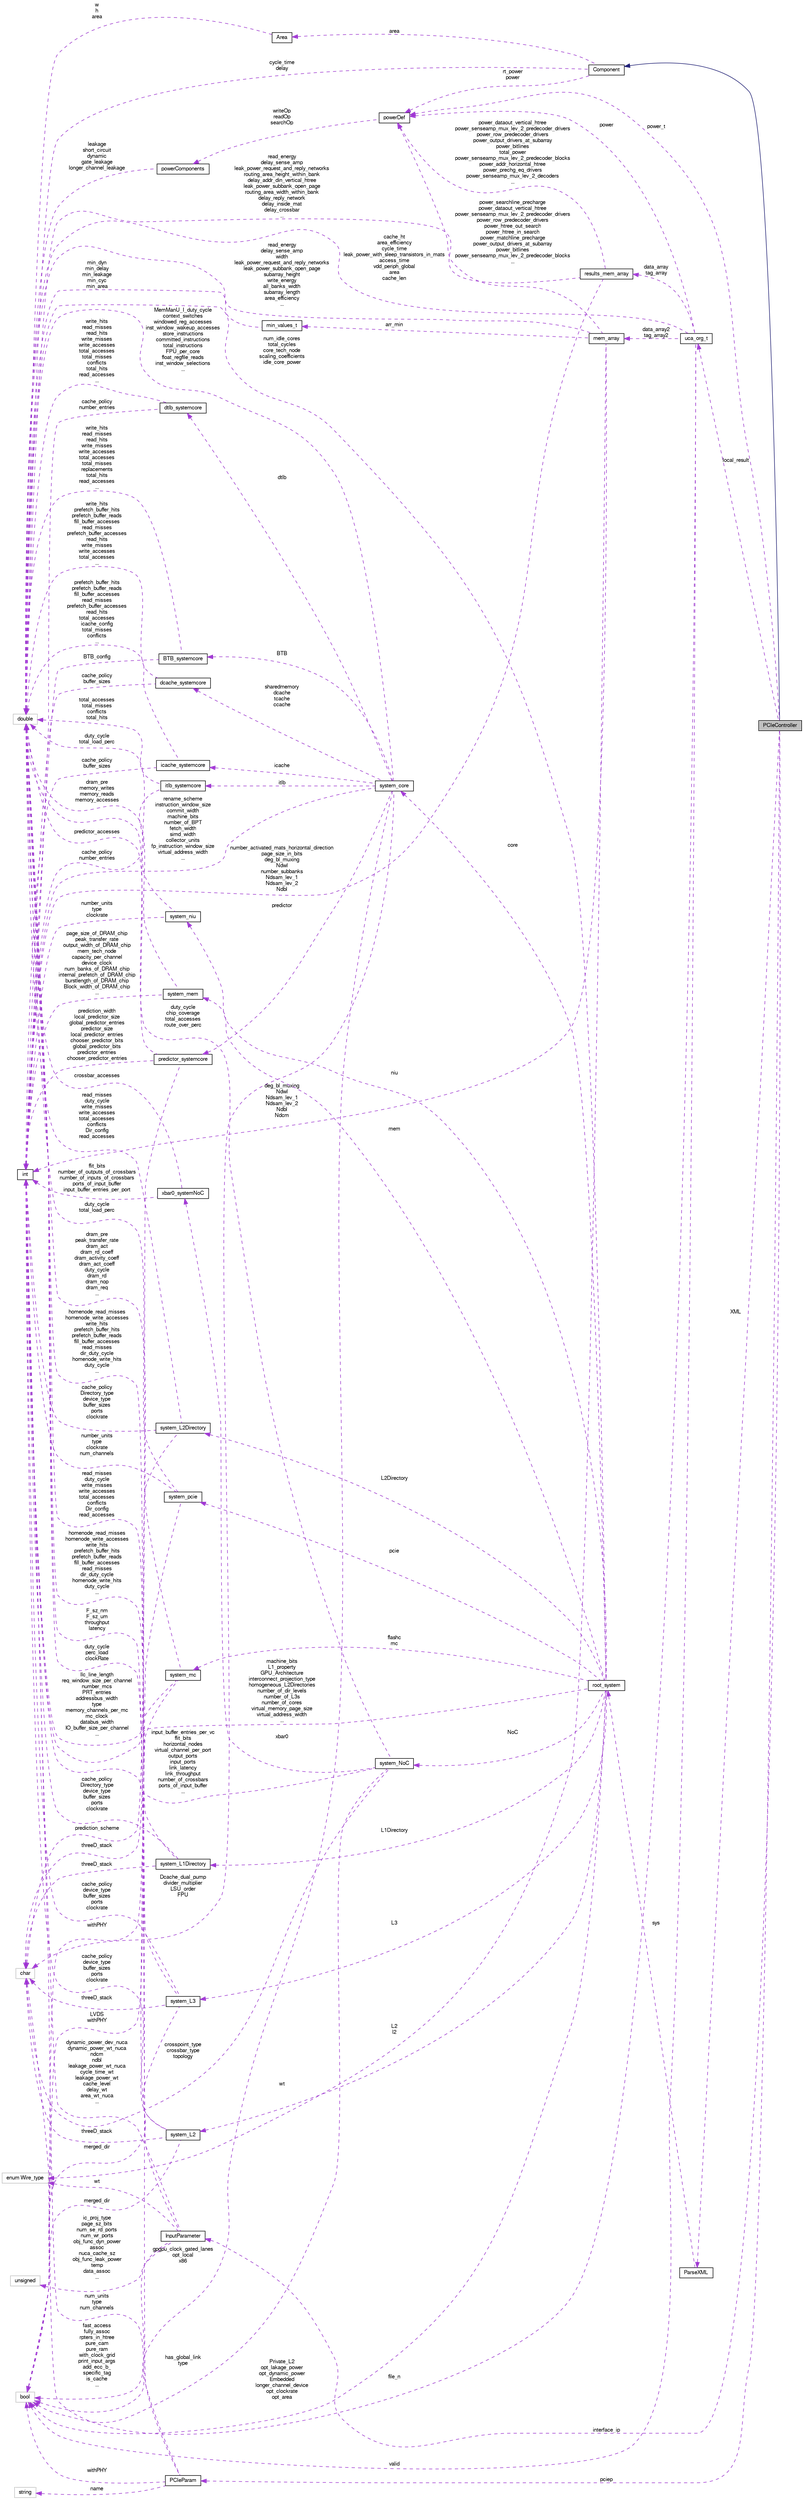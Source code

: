 digraph G
{
  bgcolor="transparent";
  edge [fontname="FreeSans",fontsize="10",labelfontname="FreeSans",labelfontsize="10"];
  node [fontname="FreeSans",fontsize="10",shape=record];
  rankdir=LR;
  Node1 [label="PCIeController",height=0.2,width=0.4,color="black", fillcolor="grey75", style="filled" fontcolor="black"];
  Node2 -> Node1 [dir=back,color="midnightblue",fontsize="10",style="solid",fontname="FreeSans"];
  Node2 [label="Component",height=0.2,width=0.4,color="black",URL="$classComponent.html"];
  Node3 -> Node2 [dir=back,color="darkorchid3",fontsize="10",style="dashed",label="cycle_time\ndelay",fontname="FreeSans"];
  Node3 [label="double",height=0.2,width=0.4,color="grey75"];
  Node4 -> Node2 [dir=back,color="darkorchid3",fontsize="10",style="dashed",label="rt_power\npower",fontname="FreeSans"];
  Node4 [label="powerDef",height=0.2,width=0.4,color="black",URL="$classpowerDef.html"];
  Node5 -> Node4 [dir=back,color="darkorchid3",fontsize="10",style="dashed",label="writeOp\nreadOp\nsearchOp",fontname="FreeSans"];
  Node5 [label="powerComponents",height=0.2,width=0.4,color="black",URL="$classpowerComponents.html"];
  Node3 -> Node5 [dir=back,color="darkorchid3",fontsize="10",style="dashed",label="leakage\nshort_circuit\ndynamic\ngate_leakage\nlonger_channel_leakage",fontname="FreeSans"];
  Node6 -> Node2 [dir=back,color="darkorchid3",fontsize="10",style="dashed",label="area",fontname="FreeSans"];
  Node6 [label="Area",height=0.2,width=0.4,color="black",URL="$classArea.html"];
  Node3 -> Node6 [dir=back,color="darkorchid3",fontsize="10",style="dashed",label="w\nh\narea",fontname="FreeSans"];
  Node7 -> Node1 [dir=back,color="darkorchid3",fontsize="10",style="dashed",label="local_result",fontname="FreeSans"];
  Node7 [label="uca_org_t",height=0.2,width=0.4,color="black",URL="$classuca__org__t.html"];
  Node3 -> Node7 [dir=back,color="darkorchid3",fontsize="10",style="dashed",label="cache_ht\narea_efficiency\ncycle_time\nleak_power_with_sleep_transistors_in_mats\naccess_time\nvdd_periph_global\narea\ncache_len",fontname="FreeSans"];
  Node8 -> Node7 [dir=back,color="darkorchid3",fontsize="10",style="dashed",label="file_n",fontname="FreeSans"];
  Node8 [label="char",height=0.2,width=0.4,color="grey75"];
  Node4 -> Node7 [dir=back,color="darkorchid3",fontsize="10",style="dashed",label="power",fontname="FreeSans"];
  Node9 -> Node7 [dir=back,color="darkorchid3",fontsize="10",style="dashed",label="data_array2\ntag_array2",fontname="FreeSans"];
  Node9 [label="mem_array",height=0.2,width=0.4,color="black",URL="$classmem__array.html"];
  Node3 -> Node9 [dir=back,color="darkorchid3",fontsize="10",style="dashed",label="read_energy\ndelay_sense_amp\nwidth\nleak_power_request_and_reply_networks\nleak_power_subbank_open_page\nsubarray_height\nwrite_energy\nall_banks_width\nsubarray_length\narea_efficiency\n...",fontname="FreeSans"];
  Node10 -> Node9 [dir=back,color="darkorchid3",fontsize="10",style="dashed",label="arr_min",fontname="FreeSans"];
  Node10 [label="min_values_t",height=0.2,width=0.4,color="black",URL="$classmin__values__t.html"];
  Node3 -> Node10 [dir=back,color="darkorchid3",fontsize="10",style="dashed",label="min_dyn\nmin_delay\nmin_leakage\nmin_cyc\nmin_area",fontname="FreeSans"];
  Node4 -> Node9 [dir=back,color="darkorchid3",fontsize="10",style="dashed",label="power_searchline_precharge\npower_dataout_vertical_htree\npower_senseamp_mux_lev_2_predecoder_drivers\npower_row_predecoder_drivers\npower_htree_out_search\npower_htree_in_search\npower_matchline_precharge\npower_output_drivers_at_subarray\npower_bitlines\npower_senseamp_mux_lev_2_predecoder_blocks\n...",fontname="FreeSans"];
  Node11 -> Node9 [dir=back,color="darkorchid3",fontsize="10",style="dashed",label="deg_bl_muxing\nNdwl\nNdsam_lev_1\nNdsam_lev_2\nNdbl\nNdcm",fontname="FreeSans"];
  Node11 [label="int",height=0.2,width=0.4,color="black",URL="$classint.html"];
  Node12 -> Node9 [dir=back,color="darkorchid3",fontsize="10",style="dashed",label="wt",fontname="FreeSans"];
  Node12 [label="enum Wire_type",height=0.2,width=0.4,color="grey75"];
  Node13 -> Node7 [dir=back,color="darkorchid3",fontsize="10",style="dashed",label="data_array\ntag_array",fontname="FreeSans"];
  Node13 [label="results_mem_array",height=0.2,width=0.4,color="black",URL="$structresults__mem__array.html"];
  Node3 -> Node13 [dir=back,color="darkorchid3",fontsize="10",style="dashed",label="read_energy\ndelay_sense_amp\nleak_power_request_and_reply_networks\nrouting_area_height_within_bank\ndelay_addr_din_vertical_htree\nleak_power_subbank_open_page\nrouting_area_width_within_bank\ndelay_reply_network\ndelay_inside_mat\ndelay_crossbar\n...",fontname="FreeSans"];
  Node4 -> Node13 [dir=back,color="darkorchid3",fontsize="10",style="dashed",label="power_dataout_vertical_htree\npower_senseamp_mux_lev_2_predecoder_drivers\npower_row_predecoder_drivers\npower_output_drivers_at_subarray\npower_bitlines\ntotal_power\npower_senseamp_mux_lev_2_predecoder_blocks\npower_addr_horizontal_htree\npower_prechg_eq_drivers\npower_senseamp_mux_lev_2_decoders\n...",fontname="FreeSans"];
  Node11 -> Node13 [dir=back,color="darkorchid3",fontsize="10",style="dashed",label="number_activated_mats_horizontal_direction\npage_size_in_bits\ndeg_bl_muxing\nNdwl\nnumber_subbanks\nNdsam_lev_1\nNdsam_lev_2\nNdbl",fontname="FreeSans"];
  Node14 -> Node7 [dir=back,color="darkorchid3",fontsize="10",style="dashed",label="valid",fontname="FreeSans"];
  Node14 [label="bool",height=0.2,width=0.4,color="grey75"];
  Node4 -> Node1 [dir=back,color="darkorchid3",fontsize="10",style="dashed",label="power_t",fontname="FreeSans"];
  Node15 -> Node1 [dir=back,color="darkorchid3",fontsize="10",style="dashed",label="pciep",fontname="FreeSans"];
  Node15 [label="PCIeParam",height=0.2,width=0.4,color="black",URL="$classPCIeParam.html"];
  Node3 -> Node15 [dir=back,color="darkorchid3",fontsize="10",style="dashed",label="duty_cycle\nperc_load\nclockRate",fontname="FreeSans"];
  Node16 -> Node15 [dir=back,color="darkorchid3",fontsize="10",style="dashed",label="name",fontname="FreeSans"];
  Node16 [label="string",height=0.2,width=0.4,color="grey75"];
  Node11 -> Node15 [dir=back,color="darkorchid3",fontsize="10",style="dashed",label="num_units\ntype\nnum_channels",fontname="FreeSans"];
  Node14 -> Node15 [dir=back,color="darkorchid3",fontsize="10",style="dashed",label="withPHY",fontname="FreeSans"];
  Node17 -> Node1 [dir=back,color="darkorchid3",fontsize="10",style="dashed",label="interface_ip",fontname="FreeSans"];
  Node17 [label="InputParameter",height=0.2,width=0.4,color="black",URL="$classInputParameter.html"];
  Node3 -> Node17 [dir=back,color="darkorchid3",fontsize="10",style="dashed",label="F_sz_nm\nF_sz_um\nthroughput\nlatency",fontname="FreeSans"];
  Node11 -> Node17 [dir=back,color="darkorchid3",fontsize="10",style="dashed",label="dynamic_power_dev_nuca\ndynamic_power_wt_nuca\nndcm\nndbl\nleakage_power_wt_nuca\ncycle_time_wt\nleakage_power_wt\ncache_level\ndelay_wt\narea_wt_nuca\n...",fontname="FreeSans"];
  Node14 -> Node17 [dir=back,color="darkorchid3",fontsize="10",style="dashed",label="fast_access\nfully_assoc\nrpters_in_htree\npure_cam\npure_ram\nwith_clock_grid\nprint_input_args\nadd_ecc_b_\nspecific_tag\nis_cache\n...",fontname="FreeSans"];
  Node12 -> Node17 [dir=back,color="darkorchid3",fontsize="10",style="dashed",label="wt",fontname="FreeSans"];
  Node18 -> Node17 [dir=back,color="darkorchid3",fontsize="10",style="dashed",label="ic_proj_type\npage_sz_bits\nnum_se_rd_ports\nnum_wr_ports\nobj_func_dyn_power\nassoc\nnuca_cache_sz\nobj_func_leak_power\ntemp\ndata_assoc\n...",fontname="FreeSans"];
  Node18 [label="unsigned",height=0.2,width=0.4,color="grey75"];
  Node19 -> Node1 [dir=back,color="darkorchid3",fontsize="10",style="dashed",label="XML",fontname="FreeSans"];
  Node19 [label="ParseXML",height=0.2,width=0.4,color="black",URL="$classParseXML.html"];
  Node20 -> Node19 [dir=back,color="darkorchid3",fontsize="10",style="dashed",label="sys",fontname="FreeSans"];
  Node20 [label="root_system",height=0.2,width=0.4,color="black",URL="$structroot__system.html"];
  Node21 -> Node20 [dir=back,color="darkorchid3",fontsize="10",style="dashed",label="L2\nl2",fontname="FreeSans"];
  Node21 [label="system_L2",height=0.2,width=0.4,color="black",URL="$structsystem__L2.html"];
  Node3 -> Node21 [dir=back,color="darkorchid3",fontsize="10",style="dashed",label="homenode_read_misses\nhomenode_write_accesses\nwrite_hits\nprefetch_buffer_hits\nprefetch_buffer_reads\nfill_buffer_accesses\nread_misses\ndir_duty_cycle\nhomenode_write_hits\nduty_cycle\n...",fontname="FreeSans"];
  Node8 -> Node21 [dir=back,color="darkorchid3",fontsize="10",style="dashed",label="threeD_stack",fontname="FreeSans"];
  Node11 -> Node21 [dir=back,color="darkorchid3",fontsize="10",style="dashed",label="cache_policy\ndevice_type\nbuffer_sizes\nports\nclockrate",fontname="FreeSans"];
  Node14 -> Node21 [dir=back,color="darkorchid3",fontsize="10",style="dashed",label="merged_dir",fontname="FreeSans"];
  Node22 -> Node20 [dir=back,color="darkorchid3",fontsize="10",style="dashed",label="L3",fontname="FreeSans"];
  Node22 [label="system_L3",height=0.2,width=0.4,color="black",URL="$structsystem__L3.html"];
  Node3 -> Node22 [dir=back,color="darkorchid3",fontsize="10",style="dashed",label="homenode_read_misses\nhomenode_write_accesses\nwrite_hits\nprefetch_buffer_hits\nprefetch_buffer_reads\nfill_buffer_accesses\nread_misses\ndir_duty_cycle\nhomenode_write_hits\nduty_cycle\n...",fontname="FreeSans"];
  Node8 -> Node22 [dir=back,color="darkorchid3",fontsize="10",style="dashed",label="threeD_stack",fontname="FreeSans"];
  Node11 -> Node22 [dir=back,color="darkorchid3",fontsize="10",style="dashed",label="cache_policy\ndevice_type\nbuffer_sizes\nports\nclockrate",fontname="FreeSans"];
  Node14 -> Node22 [dir=back,color="darkorchid3",fontsize="10",style="dashed",label="merged_dir",fontname="FreeSans"];
  Node3 -> Node20 [dir=back,color="darkorchid3",fontsize="10",style="dashed",label="num_idle_cores\ntotal_cycles\ncore_tech_node\nscaling_coefficients\nidle_core_power",fontname="FreeSans"];
  Node23 -> Node20 [dir=back,color="darkorchid3",fontsize="10",style="dashed",label="L2Directory",fontname="FreeSans"];
  Node23 [label="system_L2Directory",height=0.2,width=0.4,color="black",URL="$structsystem__L2Directory.html"];
  Node3 -> Node23 [dir=back,color="darkorchid3",fontsize="10",style="dashed",label="read_misses\nduty_cycle\nwrite_misses\nwrite_accesses\ntotal_accesses\nconflicts\nDir_config\nread_accesses",fontname="FreeSans"];
  Node8 -> Node23 [dir=back,color="darkorchid3",fontsize="10",style="dashed",label="threeD_stack",fontname="FreeSans"];
  Node11 -> Node23 [dir=back,color="darkorchid3",fontsize="10",style="dashed",label="cache_policy\nDirectory_type\ndevice_type\nbuffer_sizes\nports\nclockrate",fontname="FreeSans"];
  Node24 -> Node20 [dir=back,color="darkorchid3",fontsize="10",style="dashed",label="flashc\nmc",fontname="FreeSans"];
  Node24 [label="system_mc",height=0.2,width=0.4,color="black",URL="$structsystem__mc.html"];
  Node3 -> Node24 [dir=back,color="darkorchid3",fontsize="10",style="dashed",label="dram_pre\npeak_transfer_rate\ndram_act\ndram_rd_coeff\ndram_activity_coeff\ndram_act_coeff\nduty_cycle\ndram_rd\ndram_nop\ndram_req\n...",fontname="FreeSans"];
  Node11 -> Node24 [dir=back,color="darkorchid3",fontsize="10",style="dashed",label="llc_line_length\nreq_window_size_per_channel\nnumber_mcs\nPRT_entries\naddressbus_width\ntype\nmemory_channels_per_mc\nmc_clock\ndatabus_width\nIO_buffer_size_per_channel\n...",fontname="FreeSans"];
  Node14 -> Node24 [dir=back,color="darkorchid3",fontsize="10",style="dashed",label="LVDS\nwithPHY",fontname="FreeSans"];
  Node25 -> Node20 [dir=back,color="darkorchid3",fontsize="10",style="dashed",label="mem",fontname="FreeSans"];
  Node25 [label="system_mem",height=0.2,width=0.4,color="black",URL="$structsystem__mem.html"];
  Node3 -> Node25 [dir=back,color="darkorchid3",fontsize="10",style="dashed",label="dram_pre\nmemory_writes\nmemory_reads\nmemory_accesses",fontname="FreeSans"];
  Node11 -> Node25 [dir=back,color="darkorchid3",fontsize="10",style="dashed",label="page_size_of_DRAM_chip\npeak_transfer_rate\noutput_width_of_DRAM_chip\nmem_tech_node\ncapacity_per_channel\ndevice_clock\nnum_banks_of_DRAM_chip\ninternal_prefetch_of_DRAM_chip\nburstlength_of_DRAM_chip\nBlock_width_of_DRAM_chip\n...",fontname="FreeSans"];
  Node26 -> Node20 [dir=back,color="darkorchid3",fontsize="10",style="dashed",label="L1Directory",fontname="FreeSans"];
  Node26 [label="system_L1Directory",height=0.2,width=0.4,color="black",URL="$structsystem__L1Directory.html"];
  Node3 -> Node26 [dir=back,color="darkorchid3",fontsize="10",style="dashed",label="read_misses\nduty_cycle\nwrite_misses\nwrite_accesses\ntotal_accesses\nconflicts\nDir_config\nread_accesses",fontname="FreeSans"];
  Node8 -> Node26 [dir=back,color="darkorchid3",fontsize="10",style="dashed",label="threeD_stack",fontname="FreeSans"];
  Node11 -> Node26 [dir=back,color="darkorchid3",fontsize="10",style="dashed",label="cache_policy\nDirectory_type\ndevice_type\nbuffer_sizes\nports\nclockrate",fontname="FreeSans"];
  Node27 -> Node20 [dir=back,color="darkorchid3",fontsize="10",style="dashed",label="niu",fontname="FreeSans"];
  Node27 [label="system_niu",height=0.2,width=0.4,color="black",URL="$structsystem__niu.html"];
  Node3 -> Node27 [dir=back,color="darkorchid3",fontsize="10",style="dashed",label="duty_cycle\ntotal_load_perc",fontname="FreeSans"];
  Node11 -> Node27 [dir=back,color="darkorchid3",fontsize="10",style="dashed",label="number_units\ntype\nclockrate",fontname="FreeSans"];
  Node28 -> Node20 [dir=back,color="darkorchid3",fontsize="10",style="dashed",label="core",fontname="FreeSans"];
  Node28 [label="system_core",height=0.2,width=0.4,color="black",URL="$structsystem__core.html"];
  Node29 -> Node28 [dir=back,color="darkorchid3",fontsize="10",style="dashed",label="predictor",fontname="FreeSans"];
  Node29 [label="predictor_systemcore",height=0.2,width=0.4,color="black",URL="$structpredictor__systemcore.html"];
  Node3 -> Node29 [dir=back,color="darkorchid3",fontsize="10",style="dashed",label="predictor_accesses",fontname="FreeSans"];
  Node8 -> Node29 [dir=back,color="darkorchid3",fontsize="10",style="dashed",label="prediction_scheme",fontname="FreeSans"];
  Node11 -> Node29 [dir=back,color="darkorchid3",fontsize="10",style="dashed",label="prediction_width\nlocal_predictor_size\nglobal_predictor_entries\npredictor_size\nlocal_predictor_entries\nchooser_predictor_bits\nglobal_predictor_bits\npredictor_entries\nchooser_predictor_entries",fontname="FreeSans"];
  Node30 -> Node28 [dir=back,color="darkorchid3",fontsize="10",style="dashed",label="BTB",fontname="FreeSans"];
  Node30 [label="BTB_systemcore",height=0.2,width=0.4,color="black",URL="$structBTB__systemcore.html"];
  Node3 -> Node30 [dir=back,color="darkorchid3",fontsize="10",style="dashed",label="write_hits\nread_misses\nread_hits\nwrite_misses\nwrite_accesses\ntotal_accesses\ntotal_misses\nreplacements\ntotal_hits\nread_accesses\n...",fontname="FreeSans"];
  Node11 -> Node30 [dir=back,color="darkorchid3",fontsize="10",style="dashed",label="BTB_config",fontname="FreeSans"];
  Node3 -> Node28 [dir=back,color="darkorchid3",fontsize="10",style="dashed",label="MemManU_I_duty_cycle\ncontext_switches\nwindowed_reg_accesses\ninst_window_wakeup_accesses\nstore_instructions\ncommitted_instructions\ntotal_instructions\nFPU_per_core\nfloat_regfile_reads\ninst_window_selections\n...",fontname="FreeSans"];
  Node31 -> Node28 [dir=back,color="darkorchid3",fontsize="10",style="dashed",label="itlb",fontname="FreeSans"];
  Node31 [label="itlb_systemcore",height=0.2,width=0.4,color="black",URL="$structitlb__systemcore.html"];
  Node3 -> Node31 [dir=back,color="darkorchid3",fontsize="10",style="dashed",label="total_accesses\ntotal_misses\nconflicts\ntotal_hits",fontname="FreeSans"];
  Node11 -> Node31 [dir=back,color="darkorchid3",fontsize="10",style="dashed",label="cache_policy\nnumber_entries",fontname="FreeSans"];
  Node32 -> Node28 [dir=back,color="darkorchid3",fontsize="10",style="dashed",label="icache",fontname="FreeSans"];
  Node32 [label="icache_systemcore",height=0.2,width=0.4,color="black",URL="$structicache__systemcore.html"];
  Node3 -> Node32 [dir=back,color="darkorchid3",fontsize="10",style="dashed",label="prefetch_buffer_hits\nprefetch_buffer_reads\nfill_buffer_accesses\nread_misses\nprefetch_buffer_accesses\nread_hits\ntotal_accesses\nicache_config\ntotal_misses\nconflicts\n...",fontname="FreeSans"];
  Node11 -> Node32 [dir=back,color="darkorchid3",fontsize="10",style="dashed",label="cache_policy\nbuffer_sizes",fontname="FreeSans"];
  Node8 -> Node28 [dir=back,color="darkorchid3",fontsize="10",style="dashed",label="Dcache_dual_pump\ndivider_multiplier\nLSU_order\nFPU",fontname="FreeSans"];
  Node11 -> Node28 [dir=back,color="darkorchid3",fontsize="10",style="dashed",label="rename_scheme\ninstruction_window_size\ncommit_width\nmachine_bits\nnumber_of_BPT\nfetch_width\nsimd_width\ncollector_units\nfp_instruction_window_size\nvirtual_address_width\n...",fontname="FreeSans"];
  Node33 -> Node28 [dir=back,color="darkorchid3",fontsize="10",style="dashed",label="sharedmemory\ndcache\ntcache\nccache",fontname="FreeSans"];
  Node33 [label="dcache_systemcore",height=0.2,width=0.4,color="black",URL="$structdcache__systemcore.html"];
  Node3 -> Node33 [dir=back,color="darkorchid3",fontsize="10",style="dashed",label="write_hits\nprefetch_buffer_hits\nprefetch_buffer_reads\nfill_buffer_accesses\nread_misses\nprefetch_buffer_accesses\nread_hits\nwrite_misses\nwrite_accesses\ntotal_accesses\n...",fontname="FreeSans"];
  Node11 -> Node33 [dir=back,color="darkorchid3",fontsize="10",style="dashed",label="cache_policy\nbuffer_sizes",fontname="FreeSans"];
  Node14 -> Node28 [dir=back,color="darkorchid3",fontsize="10",style="dashed",label="gpgpu_clock_gated_lanes\nopt_local\nx86",fontname="FreeSans"];
  Node34 -> Node28 [dir=back,color="darkorchid3",fontsize="10",style="dashed",label="dtlb",fontname="FreeSans"];
  Node34 [label="dtlb_systemcore",height=0.2,width=0.4,color="black",URL="$structdtlb__systemcore.html"];
  Node3 -> Node34 [dir=back,color="darkorchid3",fontsize="10",style="dashed",label="write_hits\nread_misses\nread_hits\nwrite_misses\nwrite_accesses\ntotal_accesses\ntotal_misses\nconflicts\ntotal_hits\nread_accesses\n...",fontname="FreeSans"];
  Node11 -> Node34 [dir=back,color="darkorchid3",fontsize="10",style="dashed",label="cache_policy\nnumber_entries",fontname="FreeSans"];
  Node11 -> Node20 [dir=back,color="darkorchid3",fontsize="10",style="dashed",label="machine_bits\nL1_property\nGPU_Architecture\ninterconnect_projection_type\nhomogeneous_L2Directories\nnumber_of_dir_levels\nnumber_of_L3s\nnumber_of_cores\nvirtual_memory_page_size\nvirtual_address_width\n...",fontname="FreeSans"];
  Node14 -> Node20 [dir=back,color="darkorchid3",fontsize="10",style="dashed",label="Private_L2\nopt_lakage_power\nopt_dynamic_power\nEmbedded\nlonger_channel_device\nopt_clockrate\nopt_area",fontname="FreeSans"];
  Node35 -> Node20 [dir=back,color="darkorchid3",fontsize="10",style="dashed",label="NoC",fontname="FreeSans"];
  Node35 [label="system_NoC",height=0.2,width=0.4,color="black",URL="$structsystem__NoC.html"];
  Node3 -> Node35 [dir=back,color="darkorchid3",fontsize="10",style="dashed",label="duty_cycle\nchip_coverage\ntotal_accesses\nroute_over_perc",fontname="FreeSans"];
  Node8 -> Node35 [dir=back,color="darkorchid3",fontsize="10",style="dashed",label="crosspoint_type\ncrossbar_type\ntopology",fontname="FreeSans"];
  Node11 -> Node35 [dir=back,color="darkorchid3",fontsize="10",style="dashed",label="input_buffer_entries_per_vc\nflit_bits\nhorizontal_nodes\nvirtual_channel_per_port\noutput_ports\ninput_ports\nlink_latency\nlink_throughput\nnumber_of_crossbars\nports_of_input_buffer\n...",fontname="FreeSans"];
  Node14 -> Node35 [dir=back,color="darkorchid3",fontsize="10",style="dashed",label="has_global_link\ntype",fontname="FreeSans"];
  Node36 -> Node35 [dir=back,color="darkorchid3",fontsize="10",style="dashed",label="xbar0",fontname="FreeSans"];
  Node36 [label="xbar0_systemNoC",height=0.2,width=0.4,color="black",URL="$structxbar0__systemNoC.html"];
  Node3 -> Node36 [dir=back,color="darkorchid3",fontsize="10",style="dashed",label="crossbar_accesses",fontname="FreeSans"];
  Node11 -> Node36 [dir=back,color="darkorchid3",fontsize="10",style="dashed",label="flit_bits\nnumber_of_outputs_of_crossbars\nnumber_of_inputs_of_crossbars\nports_of_input_buffer\ninput_buffer_entries_per_port",fontname="FreeSans"];
  Node37 -> Node20 [dir=back,color="darkorchid3",fontsize="10",style="dashed",label="pcie",fontname="FreeSans"];
  Node37 [label="system_pcie",height=0.2,width=0.4,color="black",URL="$structsystem__pcie.html"];
  Node3 -> Node37 [dir=back,color="darkorchid3",fontsize="10",style="dashed",label="duty_cycle\ntotal_load_perc",fontname="FreeSans"];
  Node11 -> Node37 [dir=back,color="darkorchid3",fontsize="10",style="dashed",label="number_units\ntype\nclockrate\nnum_channels",fontname="FreeSans"];
  Node14 -> Node37 [dir=back,color="darkorchid3",fontsize="10",style="dashed",label="withPHY",fontname="FreeSans"];
}
